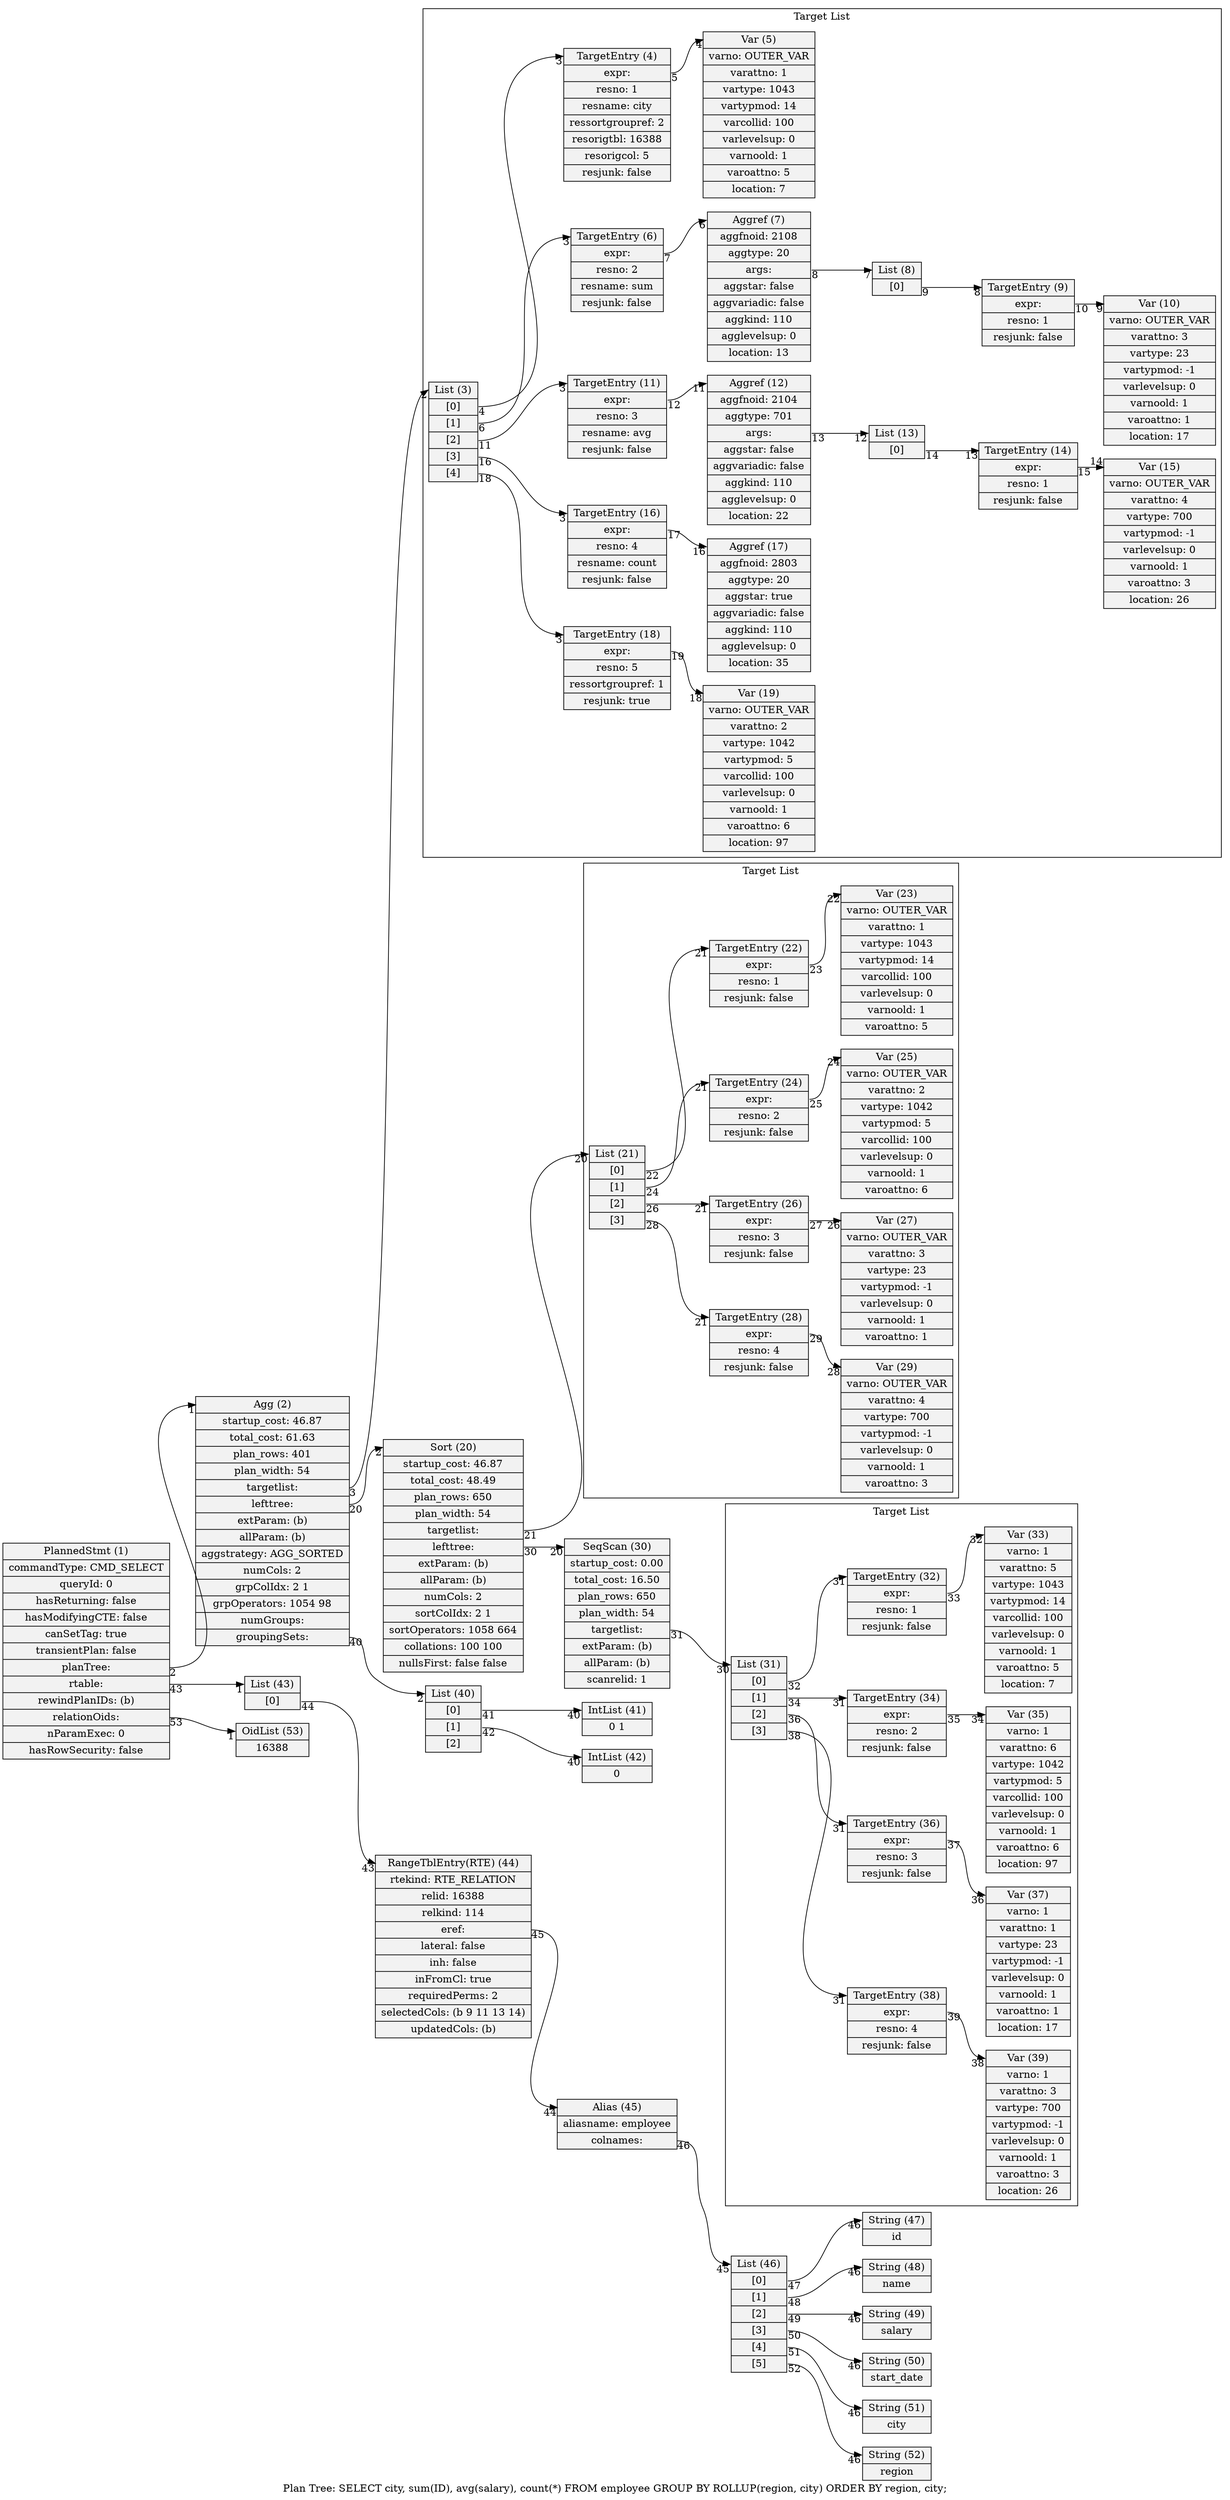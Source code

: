 digraph {
graph [rankdir = "LR", label = "Plan Tree: SELECT city, sum(ID), avg(salary), count(*) FROM employee GROUP BY ROLLUP(region, city) ORDER BY region, city;"]
node  [shape=record,style=filled,fillcolor=gray95]
edge  [arrowtail=empty]
20[label = "<head> Sort (20)|startup_cost: 46.87|total_cost: 48.49|plan_rows: 650|plan_width: 54|<targetlist> targetlist: |<lefttree> lefttree: |extParam: (b)|allParam: (b)|numCols: 2|sortColIdx: 2 1|sortOperators: 1058 664|collations: 100 100|nullsFirst: false false"]
45[label = "<head> Alias (45)|aliasname: employee|<colnames> colnames: "]
47[label = "<head> String (47)|id"]
46[label = "<head> List (46)|<1> [0]|<2> [1]|<3> [2]|<4> [3]|<5> [4]|<6> [5]"]
48[label = "<head> String (48)|name"]
49[label = "<head> String (49)|salary"]
50[label = "<head> String (50)|start_date"]
51[label = "<head> String (51)|city"]
52[label = "<head> String (52)|region"]
42[label = "<head> IntList (42)|0 "]
40[label = "<head> List (40)|<1> [0]|<2> [1]|<3> [2]"]
41[label = "<head> IntList (41)|0 1 "]
30[label = "<head> SeqScan (30)|startup_cost: 0.00|total_cost: 16.50|plan_rows: 650|plan_width: 54|<targetlist> targetlist: |extParam: (b)|allParam: (b)|scanrelid: 1"]
2[label = "<head> Agg (2)|startup_cost: 46.87|total_cost: 61.63|plan_rows: 401|plan_width: 54|<targetlist> targetlist: |<lefttree> lefttree: |extParam: (b)|allParam: (b)|aggstrategy: AGG_SORTED|numCols: 2|grpColIdx: 2 1|grpOperators: 1054 98|numGroups: |<groupingSets> groupingSets: "]
44[label = "<head> RangeTblEntry(RTE) (44)|rtekind: RTE_RELATION|relid: 16388|relkind: 114|<eref> eref: |lateral: false|inh: false|inFromCl: true|requiredPerms: 2|selectedCols: (b 9 11 13 14)|updatedCols: (b)"]
43[label = "<head> List (43)|<1> [0]"]
53[label = "<head> OidList (53)|16388 "]
1[label = "<head> PlannedStmt (1)|commandType: CMD_SELECT|queryId: 0|hasReturning: false|hasModifyingCTE: false|canSetTag: true|transientPlan: false|<planTree> planTree: |<rtable> rtable: |rewindPlanIDs: (b)|<relationOids> relationOids: |nParamExec: 0|hasRowSecurity: false"]

20:lefttree -> 30:head [headlabel = "20", taillabel = "30"]
20:targetlist -> 21:head [headlabel = "20", taillabel = "21"]
45:colnames -> 46:head [headlabel = "45", taillabel = "46"]
46:1 -> 47:head [headlabel = "46", taillabel = "47"]
46:2 -> 48:head [headlabel = "46", taillabel = "48"]
46:3 -> 49:head [headlabel = "46", taillabel = "49"]
46:4 -> 50:head [headlabel = "46", taillabel = "50"]
46:5 -> 51:head [headlabel = "46", taillabel = "51"]
46:6 -> 52:head [headlabel = "46", taillabel = "52"]
40:2 -> 42:head [headlabel = "40", taillabel = "42"]
40:1 -> 41:head [headlabel = "40", taillabel = "41"]
30:targetlist -> 31:head [headlabel = "30", taillabel = "31"]
2:lefttree -> 20:head [headlabel = "2", taillabel = "20"]
2:groupingSets -> 40:head [headlabel = "2", taillabel = "40"]
2:targetlist -> 3:head [headlabel = "2", taillabel = "3"]
44:eref -> 45:head [headlabel = "44", taillabel = "45"]
43:1 -> 44:head [headlabel = "43", taillabel = "44"]
1:planTree -> 2:head [headlabel = "1", taillabel = "2"]
1:rtable -> 43:head [headlabel = "1", taillabel = "43"]
1:relationOids -> 53:head [headlabel = "1", taillabel = "53"]

subgraph cluster_0 {
	label = "Target List";
	33[label = "<head> Var (33)|varno: 1|varattno: 5|vartype: 1043|vartypmod: 14|varcollid: 100|varlevelsup: 0|varnoold: 1|varoattno: 5|location: 7"]
	35[label = "<head> Var (35)|varno: 1|varattno: 6|vartype: 1042|vartypmod: 5|varcollid: 100|varlevelsup: 0|varnoold: 1|varoattno: 6|location: 97"]
	32[label = "<head> TargetEntry (32)|<expr> expr: |resno: 1|resjunk: false"]
	31[label = "<head> List (31)|<1> [0]|<2> [1]|<3> [2]|<4> [3]"]
	34[label = "<head> TargetEntry (34)|<expr> expr: |resno: 2|resjunk: false"]
	37[label = "<head> Var (37)|varno: 1|varattno: 1|vartype: 23|vartypmod: -1|varlevelsup: 0|varnoold: 1|varoattno: 1|location: 17"]
	36[label = "<head> TargetEntry (36)|<expr> expr: |resno: 3|resjunk: false"]
	39[label = "<head> Var (39)|varno: 1|varattno: 3|vartype: 700|vartypmod: -1|varlevelsup: 0|varnoold: 1|varoattno: 3|location: 26"]
	38[label = "<head> TargetEntry (38)|<expr> expr: |resno: 4|resjunk: false"]

	32:expr -> 33:head [headlabel = "32", taillabel = "33"]
	31:1 -> 32:head [headlabel = "31", taillabel = "32"]
	31:2 -> 34:head [headlabel = "31", taillabel = "34"]
	31:3 -> 36:head [headlabel = "31", taillabel = "36"]
	31:4 -> 38:head [headlabel = "31", taillabel = "38"]
	34:expr -> 35:head [headlabel = "34", taillabel = "35"]
	36:expr -> 37:head [headlabel = "36", taillabel = "37"]
	38:expr -> 39:head [headlabel = "38", taillabel = "39"]
}

subgraph cluster_1 {
	label = "Target List";
	5[label = "<head> Var (5)|varno: OUTER_VAR|varattno: 1|vartype: 1043|vartypmod: 14|varcollid: 100|varlevelsup: 0|varnoold: 1|varoattno: 5|location: 7"]
	4[label = "<head> TargetEntry (4)|<expr> expr: |resno: 1|resname: city|ressortgroupref: 2|resorigtbl: 16388|resorigcol: 5|resjunk: false"]
	3[label = "<head> List (3)|<1> [0]|<2> [1]|<3> [2]|<4> [3]|<5> [4]"]
	7[label = "<head> Aggref (7)|aggfnoid: 2108|aggtype: 20|<args> args: |aggstar: false|aggvariadic: false|aggkind: 110|agglevelsup: 0|location: 13"]
	9[label = "<head> TargetEntry (9)|<expr> expr: |resno: 1|resjunk: false"]
	10[label = "<head> Var (10)|varno: OUTER_VAR|varattno: 3|vartype: 23|vartypmod: -1|varlevelsup: 0|varnoold: 1|varoattno: 1|location: 17"]
	8[label = "<head> List (8)|<1> [0]"]
	6[label = "<head> TargetEntry (6)|<expr> expr: |resno: 2|resname: sum|resjunk: false"]
	12[label = "<head> Aggref (12)|aggfnoid: 2104|aggtype: 701|<args> args: |aggstar: false|aggvariadic: false|aggkind: 110|agglevelsup: 0|location: 22"]
	14[label = "<head> TargetEntry (14)|<expr> expr: |resno: 1|resjunk: false"]
	15[label = "<head> Var (15)|varno: OUTER_VAR|varattno: 4|vartype: 700|vartypmod: -1|varlevelsup: 0|varnoold: 1|varoattno: 3|location: 26"]
	13[label = "<head> List (13)|<1> [0]"]
	11[label = "<head> TargetEntry (11)|<expr> expr: |resno: 3|resname: avg|resjunk: false"]
	17[label = "<head> Aggref (17)|aggfnoid: 2803|aggtype: 20|aggstar: true|aggvariadic: false|aggkind: 110|agglevelsup: 0|location: 35"]
	16[label = "<head> TargetEntry (16)|<expr> expr: |resno: 4|resname: count|resjunk: false"]
	19[label = "<head> Var (19)|varno: OUTER_VAR|varattno: 2|vartype: 1042|vartypmod: 5|varcollid: 100|varlevelsup: 0|varnoold: 1|varoattno: 6|location: 97"]
	18[label = "<head> TargetEntry (18)|<expr> expr: |resno: 5|ressortgroupref: 1|resjunk: true"]

	4:expr -> 5:head [headlabel = "4", taillabel = "5"]
	3:1 -> 4:head [headlabel = "3", taillabel = "4"]
	3:2 -> 6:head [headlabel = "3", taillabel = "6"]
	3:3 -> 11:head [headlabel = "3", taillabel = "11"]
	3:4 -> 16:head [headlabel = "3", taillabel = "16"]
	3:5 -> 18:head [headlabel = "3", taillabel = "18"]
	7:args -> 8:head [headlabel = "7", taillabel = "8"]
	9:expr -> 10:head [headlabel = "9", taillabel = "10"]
	8:1 -> 9:head [headlabel = "8", taillabel = "9"]
	6:expr -> 7:head [headlabel = "6", taillabel = "7"]
	12:args -> 13:head [headlabel = "12", taillabel = "13"]
	14:expr -> 15:head [headlabel = "14", taillabel = "15"]
	13:1 -> 14:head [headlabel = "13", taillabel = "14"]
	11:expr -> 12:head [headlabel = "11", taillabel = "12"]
	16:expr -> 17:head [headlabel = "16", taillabel = "17"]
	18:expr -> 19:head [headlabel = "18", taillabel = "19"]
}

subgraph cluster_2 {
	label = "Target List";
	23[label = "<head> Var (23)|varno: OUTER_VAR|varattno: 1|vartype: 1043|vartypmod: 14|varcollid: 100|varlevelsup: 0|varnoold: 1|varoattno: 5"]
	22[label = "<head> TargetEntry (22)|<expr> expr: |resno: 1|resjunk: false"]
	21[label = "<head> List (21)|<1> [0]|<2> [1]|<3> [2]|<4> [3]"]
	25[label = "<head> Var (25)|varno: OUTER_VAR|varattno: 2|vartype: 1042|vartypmod: 5|varcollid: 100|varlevelsup: 0|varnoold: 1|varoattno: 6"]
	24[label = "<head> TargetEntry (24)|<expr> expr: |resno: 2|resjunk: false"]
	27[label = "<head> Var (27)|varno: OUTER_VAR|varattno: 3|vartype: 23|vartypmod: -1|varlevelsup: 0|varnoold: 1|varoattno: 1"]
	26[label = "<head> TargetEntry (26)|<expr> expr: |resno: 3|resjunk: false"]
	29[label = "<head> Var (29)|varno: OUTER_VAR|varattno: 4|vartype: 700|vartypmod: -1|varlevelsup: 0|varnoold: 1|varoattno: 3"]
	28[label = "<head> TargetEntry (28)|<expr> expr: |resno: 4|resjunk: false"]

	22:expr -> 23:head [headlabel = "22", taillabel = "23"]
	21:1 -> 22:head [headlabel = "21", taillabel = "22"]
	21:2 -> 24:head [headlabel = "21", taillabel = "24"]
	21:3 -> 26:head [headlabel = "21", taillabel = "26"]
	21:4 -> 28:head [headlabel = "21", taillabel = "28"]
	24:expr -> 25:head [headlabel = "24", taillabel = "25"]
	26:expr -> 27:head [headlabel = "26", taillabel = "27"]
	28:expr -> 29:head [headlabel = "28", taillabel = "29"]
}

}

